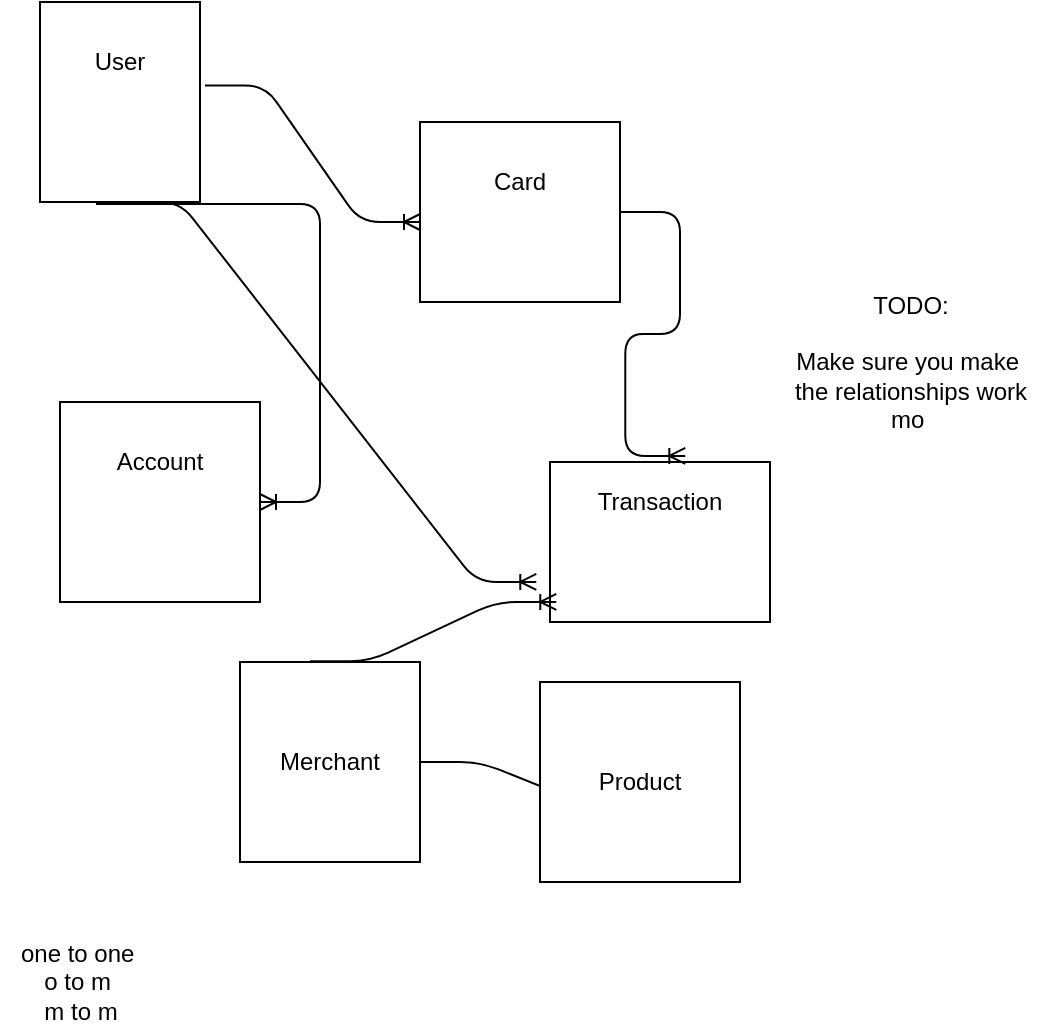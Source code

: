 <mxfile version="16.1.2" type="device" pages="4"><diagram id="JwgE5wydUqUoTv5bTrbS" name="db"><mxGraphModel dx="956" dy="759" grid="1" gridSize="10" guides="1" tooltips="1" connect="1" arrows="1" fold="1" page="1" pageScale="1" pageWidth="850" pageHeight="1100" math="0" shadow="0"><root><mxCell id="0"/><mxCell id="1" parent="0"/><mxCell id="WX4E17Bh7jQxIcgWUXcU-1" value="User" style="text;html=1;align=center;verticalAlign=middle;resizable=0;points=[];autosize=1;" parent="1" vertex="1"><mxGeometry x="90" y="90" width="40" height="20" as="geometry"/></mxCell><mxCell id="WX4E17Bh7jQxIcgWUXcU-2" value="" style="rounded=0;whiteSpace=wrap;html=1;" parent="1" vertex="1"><mxGeometry x="60" y="70" width="80" height="100" as="geometry"/></mxCell><mxCell id="WX4E17Bh7jQxIcgWUXcU-3" value="User" style="text;html=1;strokeColor=none;fillColor=none;align=center;verticalAlign=middle;whiteSpace=wrap;rounded=0;" parent="1" vertex="1"><mxGeometry x="80" y="90" width="40" height="20" as="geometry"/></mxCell><mxCell id="WX4E17Bh7jQxIcgWUXcU-4" value="User" style="text;html=1;align=center;verticalAlign=middle;resizable=0;points=[];autosize=1;" parent="1" vertex="1"><mxGeometry x="290" y="150" width="40" height="20" as="geometry"/></mxCell><mxCell id="WX4E17Bh7jQxIcgWUXcU-5" value="" style="rounded=0;whiteSpace=wrap;html=1;" parent="1" vertex="1"><mxGeometry x="250" y="130" width="100" height="90" as="geometry"/></mxCell><mxCell id="WX4E17Bh7jQxIcgWUXcU-6" value="Card" style="text;html=1;strokeColor=none;fillColor=none;align=center;verticalAlign=middle;whiteSpace=wrap;rounded=0;" parent="1" vertex="1"><mxGeometry x="280" y="150" width="40" height="20" as="geometry"/></mxCell><mxCell id="WX4E17Bh7jQxIcgWUXcU-8" value="" style="rounded=0;whiteSpace=wrap;html=1;" parent="1" vertex="1"><mxGeometry x="70" y="270" width="100" height="100" as="geometry"/></mxCell><mxCell id="WX4E17Bh7jQxIcgWUXcU-9" value="Account" style="text;html=1;strokeColor=none;fillColor=none;align=center;verticalAlign=middle;whiteSpace=wrap;rounded=0;" parent="1" vertex="1"><mxGeometry x="100" y="290" width="40" height="20" as="geometry"/></mxCell><mxCell id="WX4E17Bh7jQxIcgWUXcU-10" value="User" style="text;html=1;align=center;verticalAlign=middle;resizable=0;points=[];autosize=1;" parent="1" vertex="1"><mxGeometry x="350" y="310" width="40" height="20" as="geometry"/></mxCell><mxCell id="WX4E17Bh7jQxIcgWUXcU-11" value="" style="rounded=0;whiteSpace=wrap;html=1;" parent="1" vertex="1"><mxGeometry x="315" y="300" width="110" height="80" as="geometry"/></mxCell><mxCell id="WX4E17Bh7jQxIcgWUXcU-12" value="Transaction" style="text;html=1;strokeColor=none;fillColor=none;align=center;verticalAlign=middle;whiteSpace=wrap;rounded=0;" parent="1" vertex="1"><mxGeometry x="350" y="310" width="40" height="20" as="geometry"/></mxCell><mxCell id="WX4E17Bh7jQxIcgWUXcU-13" value="" style="edgeStyle=entityRelationEdgeStyle;fontSize=12;html=1;endArrow=ERoneToMany;exitX=1.031;exitY=0.417;exitDx=0;exitDy=0;exitPerimeter=0;" parent="1" source="WX4E17Bh7jQxIcgWUXcU-2" edge="1"><mxGeometry width="100" height="100" relative="1" as="geometry"><mxPoint x="150" y="280" as="sourcePoint"/><mxPoint x="250" y="180" as="targetPoint"/></mxGeometry></mxCell><mxCell id="WX4E17Bh7jQxIcgWUXcU-17" value="" style="edgeStyle=entityRelationEdgeStyle;fontSize=12;html=1;endArrow=ERoneToMany;" parent="1" target="WX4E17Bh7jQxIcgWUXcU-8" edge="1"><mxGeometry width="100" height="100" relative="1" as="geometry"><mxPoint x="88" y="171" as="sourcePoint"/><mxPoint x="246.28" y="289.96" as="targetPoint"/></mxGeometry></mxCell><mxCell id="WX4E17Bh7jQxIcgWUXcU-18" value="" style="edgeStyle=entityRelationEdgeStyle;fontSize=12;html=1;endArrow=ERoneToMany;" parent="1" edge="1"><mxGeometry width="100" height="100" relative="1" as="geometry"><mxPoint x="100" y="170" as="sourcePoint"/><mxPoint x="308.14" y="359.96" as="targetPoint"/></mxGeometry></mxCell><mxCell id="WX4E17Bh7jQxIcgWUXcU-20" value="" style="edgeStyle=entityRelationEdgeStyle;fontSize=12;html=1;endArrow=ERoneToMany;entryX=0.615;entryY=-0.038;entryDx=0;entryDy=0;entryPerimeter=0;" parent="1" source="WX4E17Bh7jQxIcgWUXcU-5" target="WX4E17Bh7jQxIcgWUXcU-11" edge="1"><mxGeometry width="100" height="100" relative="1" as="geometry"><mxPoint x="390" y="210" as="sourcePoint"/><mxPoint x="586.28" y="379.96" as="targetPoint"/></mxGeometry></mxCell><mxCell id="WX4E17Bh7jQxIcgWUXcU-21" value="Merchant" style="rounded=0;whiteSpace=wrap;html=1;" parent="1" vertex="1"><mxGeometry x="160" y="400" width="90" height="100" as="geometry"/></mxCell><mxCell id="WX4E17Bh7jQxIcgWUXcU-22" value="" style="edgeStyle=entityRelationEdgeStyle;fontSize=12;html=1;endArrow=ERoneToMany;exitX=0.389;exitY=-0.004;exitDx=0;exitDy=0;exitPerimeter=0;" parent="1" source="WX4E17Bh7jQxIcgWUXcU-21" edge="1"><mxGeometry width="100" height="100" relative="1" as="geometry"><mxPoint x="121.86" y="200" as="sourcePoint"/><mxPoint x="318.14" y="369.96" as="targetPoint"/></mxGeometry></mxCell><mxCell id="WX4E17Bh7jQxIcgWUXcU-23" value="" style="edgeStyle=entityRelationEdgeStyle;fontSize=12;html=1;endArrow=ERoneToMany;exitX=1;exitY=0.5;exitDx=0;exitDy=0;" parent="1" source="WX4E17Bh7jQxIcgWUXcU-21" edge="1"><mxGeometry width="100" height="100" relative="1" as="geometry"><mxPoint x="310" y="480" as="sourcePoint"/><mxPoint x="360" y="470" as="targetPoint"/></mxGeometry></mxCell><mxCell id="WX4E17Bh7jQxIcgWUXcU-24" value="Product" style="rounded=0;whiteSpace=wrap;html=1;" parent="1" vertex="1"><mxGeometry x="310" y="410" width="100" height="100" as="geometry"/></mxCell><mxCell id="FTfEsdUiIMuggbOqUNqW-1" value="one to one&amp;nbsp;&lt;br&gt;o to m&amp;nbsp;&lt;br&gt;m to m" style="text;html=1;align=center;verticalAlign=middle;resizable=0;points=[];autosize=1;strokeColor=none;fillColor=none;" parent="1" vertex="1"><mxGeometry x="40" y="535" width="80" height="50" as="geometry"/></mxCell><mxCell id="of5jpnXclozK2fwcP9dB-1" value="TODO:&lt;br&gt;&lt;br&gt;Make sure you make&amp;nbsp;&lt;br&gt;the relationships work&lt;br&gt;mo&amp;nbsp;" style="text;html=1;align=center;verticalAlign=middle;resizable=0;points=[];autosize=1;strokeColor=none;fillColor=none;" parent="1" vertex="1"><mxGeometry x="430" y="210" width="130" height="80" as="geometry"/></mxCell></root></mxGraphModel></diagram><diagram id="ro1Ao68AKuZ2dAjVSGYV" name="wi"><mxGraphModel dx="956" dy="759" grid="1" gridSize="10" guides="1" tooltips="1" connect="1" arrows="1" fold="1" page="1" pageScale="1" pageWidth="850" pageHeight="1100" math="0" shadow="0"><root><mxCell id="3gHMxTrJVBgLBJF7a33Z-0"/><mxCell id="3gHMxTrJVBgLBJF7a33Z-1" parent="3gHMxTrJVBgLBJF7a33Z-0"/><mxCell id="SJhMwsrnvNWmAL5m-h_R-0" value="" style="rounded=0;whiteSpace=wrap;html=1;" parent="3gHMxTrJVBgLBJF7a33Z-1" vertex="1"><mxGeometry x="50" y="55" width="110" height="180" as="geometry"/></mxCell><mxCell id="SJhMwsrnvNWmAL5m-h_R-1" value="" style="rounded=0;whiteSpace=wrap;html=1;" parent="3gHMxTrJVBgLBJF7a33Z-1" vertex="1"><mxGeometry x="200" y="50" width="120" height="180" as="geometry"/></mxCell><mxCell id="SJhMwsrnvNWmAL5m-h_R-2" value="login&lt;br&gt;" style="text;html=1;align=center;verticalAlign=middle;resizable=0;points=[];autosize=1;" parent="3gHMxTrJVBgLBJF7a33Z-1" vertex="1"><mxGeometry x="50" y="10" width="40" height="20" as="geometry"/></mxCell><mxCell id="SJhMwsrnvNWmAL5m-h_R-3" value="register&lt;br&gt;" style="text;html=1;align=center;verticalAlign=middle;resizable=0;points=[];autosize=1;" parent="3gHMxTrJVBgLBJF7a33Z-1" vertex="1"><mxGeometry x="225" y="15" width="60" height="20" as="geometry"/></mxCell><mxCell id="SJhMwsrnvNWmAL5m-h_R-4" value="userfront" style="text;html=1;align=center;verticalAlign=middle;resizable=0;points=[];autosize=1;" parent="3gHMxTrJVBgLBJF7a33Z-1" vertex="1"><mxGeometry x="360" y="10" width="60" height="20" as="geometry"/></mxCell><mxCell id="SJhMwsrnvNWmAL5m-h_R-5" value="" style="whiteSpace=wrap;html=1;" parent="3gHMxTrJVBgLBJF7a33Z-1" vertex="1"><mxGeometry x="340" y="50" width="120" height="180" as="geometry"/></mxCell><mxCell id="SJhMwsrnvNWmAL5m-h_R-7" value="addcard" style="text;html=1;align=center;verticalAlign=middle;resizable=0;points=[];autosize=1;" parent="3gHMxTrJVBgLBJF7a33Z-1" vertex="1"><mxGeometry x="510" y="15" width="60" height="20" as="geometry"/></mxCell><mxCell id="SJhMwsrnvNWmAL5m-h_R-9" value="cards" style="text;html=1;align=center;verticalAlign=middle;resizable=0;points=[];autosize=1;" parent="3gHMxTrJVBgLBJF7a33Z-1" vertex="1"><mxGeometry x="650" y="15" width="40" height="20" as="geometry"/></mxCell><mxCell id="SJhMwsrnvNWmAL5m-h_R-11" value="" style="whiteSpace=wrap;html=1;" parent="3gHMxTrJVBgLBJF7a33Z-1" vertex="1"><mxGeometry x="60" y="125" width="90" height="10" as="geometry"/></mxCell><mxCell id="SJhMwsrnvNWmAL5m-h_R-13" value="" style="whiteSpace=wrap;html=1;" parent="3gHMxTrJVBgLBJF7a33Z-1" vertex="1"><mxGeometry x="60" y="170" width="90" height="10" as="geometry"/></mxCell><mxCell id="5zjMmrtJe5dyoKzbRUpt-0" value="" style="whiteSpace=wrap;html=1;" parent="3gHMxTrJVBgLBJF7a33Z-1" vertex="1"><mxGeometry x="215" y="105" width="90" height="10" as="geometry"/></mxCell><mxCell id="5zjMmrtJe5dyoKzbRUpt-1" value="" style="whiteSpace=wrap;html=1;" parent="3gHMxTrJVBgLBJF7a33Z-1" vertex="1"><mxGeometry x="350" y="130" width="90" height="10" as="geometry"/></mxCell><mxCell id="5zjMmrtJe5dyoKzbRUpt-2" value="" style="whiteSpace=wrap;html=1;" parent="3gHMxTrJVBgLBJF7a33Z-1" vertex="1"><mxGeometry x="355" y="145" width="90" height="10" as="geometry"/></mxCell><mxCell id="5zjMmrtJe5dyoKzbRUpt-3" value="" style="whiteSpace=wrap;html=1;" parent="3gHMxTrJVBgLBJF7a33Z-1" vertex="1"><mxGeometry x="360" y="160" width="90" height="10" as="geometry"/></mxCell><mxCell id="5zjMmrtJe5dyoKzbRUpt-10" style="edgeStyle=orthogonalEdgeStyle;rounded=0;orthogonalLoop=1;jettySize=auto;html=1;entryX=0;entryY=0.5;entryDx=0;entryDy=0;" parent="3gHMxTrJVBgLBJF7a33Z-1" source="5zjMmrtJe5dyoKzbRUpt-9" target="SJhMwsrnvNWmAL5m-h_R-5" edge="1"><mxGeometry relative="1" as="geometry"><mxPoint x="330" y="250" as="targetPoint"/><Array as="points"><mxPoint x="360" y="250"/><mxPoint x="330" y="250"/><mxPoint x="330" y="140"/></Array></mxGeometry></mxCell><mxCell id="5zjMmrtJe5dyoKzbRUpt-9" value="name&amp;nbsp;&lt;br&gt;date seller amount card product" style="whiteSpace=wrap;html=1;" parent="3gHMxTrJVBgLBJF7a33Z-1" vertex="1"><mxGeometry x="260" y="270" width="200" height="30" as="geometry"/></mxCell><mxCell id="5zjMmrtJe5dyoKzbRUpt-11" value="email" style="text;html=1;align=center;verticalAlign=middle;resizable=0;points=[];autosize=1;" parent="3gHMxTrJVBgLBJF7a33Z-1" vertex="1"><mxGeometry x="210" y="80" width="40" height="20" as="geometry"/></mxCell><mxCell id="5zjMmrtJe5dyoKzbRUpt-12" value="pw&lt;br&gt;" style="text;html=1;align=center;verticalAlign=middle;resizable=0;points=[];autosize=1;" parent="3gHMxTrJVBgLBJF7a33Z-1" vertex="1"><mxGeometry x="210" y="155" width="30" height="20" as="geometry"/></mxCell><mxCell id="5zjMmrtJe5dyoKzbRUpt-13" value="uname" style="text;html=1;align=center;verticalAlign=middle;resizable=0;points=[];autosize=1;" parent="3gHMxTrJVBgLBJF7a33Z-1" vertex="1"><mxGeometry x="210" y="120" width="50" height="20" as="geometry"/></mxCell><mxCell id="5zjMmrtJe5dyoKzbRUpt-15" value="" style="rounded=0;whiteSpace=wrap;html=1;direction=west;" parent="3gHMxTrJVBgLBJF7a33Z-1" vertex="1"><mxGeometry x="215" y="145" width="90" height="10" as="geometry"/></mxCell><mxCell id="5zjMmrtJe5dyoKzbRUpt-16" value="" style="rounded=0;whiteSpace=wrap;html=1;direction=west;" parent="3gHMxTrJVBgLBJF7a33Z-1" vertex="1"><mxGeometry x="215" y="180" width="90" height="10" as="geometry"/></mxCell><mxCell id="5zjMmrtJe5dyoKzbRUpt-17" value="uname" style="text;html=1;align=center;verticalAlign=middle;resizable=0;points=[];autosize=1;" parent="3gHMxTrJVBgLBJF7a33Z-1" vertex="1"><mxGeometry x="55" y="100" width="50" height="20" as="geometry"/></mxCell><mxCell id="5zjMmrtJe5dyoKzbRUpt-18" value="" style="rounded=0;whiteSpace=wrap;html=1;" parent="3gHMxTrJVBgLBJF7a33Z-1" vertex="1"><mxGeometry x="50" y="55" width="110" height="15" as="geometry"/></mxCell><mxCell id="5zjMmrtJe5dyoKzbRUpt-19" value="pw&lt;br&gt;" style="text;html=1;align=center;verticalAlign=middle;resizable=0;points=[];autosize=1;" parent="3gHMxTrJVBgLBJF7a33Z-1" vertex="1"><mxGeometry x="55" y="140" width="30" height="20" as="geometry"/></mxCell><mxCell id="5zjMmrtJe5dyoKzbRUpt-26" value="" style="rounded=0;whiteSpace=wrap;html=1;" parent="3gHMxTrJVBgLBJF7a33Z-1" vertex="1"><mxGeometry x="200" y="350" width="125" height="180" as="geometry"/></mxCell><mxCell id="5zjMmrtJe5dyoKzbRUpt-29" value="transactions" style="text;html=1;align=center;verticalAlign=middle;resizable=0;points=[];autosize=1;" parent="3gHMxTrJVBgLBJF7a33Z-1" vertex="1"><mxGeometry x="350" y="90" width="80" height="20" as="geometry"/></mxCell><mxCell id="5zjMmrtJe5dyoKzbRUpt-31" value="submit" style="whiteSpace=wrap;html=1;" parent="3gHMxTrJVBgLBJF7a33Z-1" vertex="1"><mxGeometry x="215" y="195" width="40" height="20" as="geometry"/></mxCell><mxCell id="5zjMmrtJe5dyoKzbRUpt-32" value="submit" style="whiteSpace=wrap;html=1;" parent="3gHMxTrJVBgLBJF7a33Z-1" vertex="1"><mxGeometry x="60" y="195" width="40" height="15" as="geometry"/></mxCell><mxCell id="5zjMmrtJe5dyoKzbRUpt-35" value="" style="group" parent="3gHMxTrJVBgLBJF7a33Z-1" vertex="1" connectable="0"><mxGeometry x="620" y="55" width="120" height="180" as="geometry"/></mxCell><mxCell id="SJhMwsrnvNWmAL5m-h_R-6" value="" style="whiteSpace=wrap;html=1;" parent="5zjMmrtJe5dyoKzbRUpt-35" vertex="1"><mxGeometry width="120" height="180" as="geometry"/></mxCell><mxCell id="5zjMmrtJe5dyoKzbRUpt-5" value="" style="whiteSpace=wrap;html=1;" parent="5zjMmrtJe5dyoKzbRUpt-35" vertex="1"><mxGeometry x="10" y="40" width="30" height="20" as="geometry"/></mxCell><mxCell id="5zjMmrtJe5dyoKzbRUpt-21" value="" style="whiteSpace=wrap;html=1;" parent="5zjMmrtJe5dyoKzbRUpt-35" vertex="1"><mxGeometry x="42.5" y="40" width="35" height="20" as="geometry"/></mxCell><mxCell id="5zjMmrtJe5dyoKzbRUpt-22" value="" style="whiteSpace=wrap;html=1;" parent="5zjMmrtJe5dyoKzbRUpt-35" vertex="1"><mxGeometry x="80" y="40" width="30" height="20" as="geometry"/></mxCell><mxCell id="5zjMmrtJe5dyoKzbRUpt-37" value="" style="group" parent="3gHMxTrJVBgLBJF7a33Z-1" vertex="1" connectable="0"><mxGeometry x="490" y="50" width="110" height="180" as="geometry"/></mxCell><mxCell id="SJhMwsrnvNWmAL5m-h_R-8" value="" style="whiteSpace=wrap;html=1;" parent="5zjMmrtJe5dyoKzbRUpt-37" vertex="1"><mxGeometry width="110" height="180" as="geometry"/></mxCell><mxCell id="5zjMmrtJe5dyoKzbRUpt-36" value="" style="group" parent="5zjMmrtJe5dyoKzbRUpt-37" vertex="1" connectable="0"><mxGeometry x="5" y="20" width="100" height="105" as="geometry"/></mxCell><mxCell id="5zjMmrtJe5dyoKzbRUpt-6" value="" style="whiteSpace=wrap;html=1;" parent="5zjMmrtJe5dyoKzbRUpt-36" vertex="1"><mxGeometry x="10" y="20" width="90" height="10" as="geometry"/></mxCell><mxCell id="5zjMmrtJe5dyoKzbRUpt-7" value="" style="whiteSpace=wrap;html=1;" parent="5zjMmrtJe5dyoKzbRUpt-36" vertex="1"><mxGeometry x="10" y="40" width="90" height="10" as="geometry"/></mxCell><mxCell id="5zjMmrtJe5dyoKzbRUpt-23" value="" style="whiteSpace=wrap;html=1;" parent="5zjMmrtJe5dyoKzbRUpt-36" vertex="1"><mxGeometry x="10" y="55" width="90" height="10" as="geometry"/></mxCell><mxCell id="5zjMmrtJe5dyoKzbRUpt-24" value="" style="whiteSpace=wrap;html=1;" parent="5zjMmrtJe5dyoKzbRUpt-36" vertex="1"><mxGeometry x="40" y="95" width="20" height="10" as="geometry"/></mxCell><mxCell id="5zjMmrtJe5dyoKzbRUpt-25" value="" style="whiteSpace=wrap;html=1;" parent="5zjMmrtJe5dyoKzbRUpt-36" vertex="1"><mxGeometry x="10" y="95" width="20" height="10" as="geometry"/></mxCell><mxCell id="5zjMmrtJe5dyoKzbRUpt-30" value="number" style="text;html=1;align=center;verticalAlign=middle;resizable=0;points=[];autosize=1;" parent="5zjMmrtJe5dyoKzbRUpt-36" vertex="1"><mxGeometry width="60" height="20" as="geometry"/></mxCell><mxCell id="5zjMmrtJe5dyoKzbRUpt-39" value="edit card" style="text;html=1;align=center;verticalAlign=middle;resizable=0;points=[];autosize=1;" parent="3gHMxTrJVBgLBJF7a33Z-1" vertex="1"><mxGeometry x="190" y="320" width="60" height="20" as="geometry"/></mxCell><mxCell id="5zjMmrtJe5dyoKzbRUpt-40" value="" style="whiteSpace=wrap;html=1;" parent="3gHMxTrJVBgLBJF7a33Z-1" vertex="1"><mxGeometry x="207.5" y="390" width="105" height="10" as="geometry"/></mxCell><mxCell id="5zjMmrtJe5dyoKzbRUpt-42" value="" style="whiteSpace=wrap;html=1;" parent="3gHMxTrJVBgLBJF7a33Z-1" vertex="1"><mxGeometry x="210" y="440" width="105" height="10" as="geometry"/></mxCell><mxCell id="5zjMmrtJe5dyoKzbRUpt-43" value="save" style="whiteSpace=wrap;html=1;" parent="3gHMxTrJVBgLBJF7a33Z-1" vertex="1"><mxGeometry x="275" y="465" width="45" height="20" as="geometry"/></mxCell><mxCell id="5zjMmrtJe5dyoKzbRUpt-45" value="" style="whiteSpace=wrap;html=1;" parent="3gHMxTrJVBgLBJF7a33Z-1" vertex="1"><mxGeometry x="207.5" y="415" width="105" height="10" as="geometry"/></mxCell><mxCell id="5zjMmrtJe5dyoKzbRUpt-49" value="ability to delete cards&amp;nbsp;&lt;br&gt;&lt;br&gt;" style="text;html=1;align=center;verticalAlign=middle;resizable=0;points=[];autosize=1;" parent="3gHMxTrJVBgLBJF7a33Z-1" vertex="1"><mxGeometry x="657" y="235" width="130" height="30" as="geometry"/></mxCell><mxCell id="5zjMmrtJe5dyoKzbRUpt-50" value="ability to add cards" style="text;html=1;align=center;verticalAlign=middle;resizable=0;points=[];autosize=1;" parent="3gHMxTrJVBgLBJF7a33Z-1" vertex="1"><mxGeometry x="657" y="255" width="120" height="20" as="geometry"/></mxCell><mxCell id="5zjMmrtJe5dyoKzbRUpt-51" value="ability to edit cards&lt;br&gt;" style="text;html=1;align=center;verticalAlign=middle;resizable=0;points=[];autosize=1;" parent="3gHMxTrJVBgLBJF7a33Z-1" vertex="1"><mxGeometry x="662" y="280" width="110" height="20" as="geometry"/></mxCell><mxCell id="5zjMmrtJe5dyoKzbRUpt-52" value="" style="whiteSpace=wrap;html=1;" parent="3gHMxTrJVBgLBJF7a33Z-1" vertex="1"><mxGeometry x="45" y="1100" width="120" height="180" as="geometry"/></mxCell><mxCell id="5zjMmrtJe5dyoKzbRUpt-53" value="" style="whiteSpace=wrap;html=1;" parent="3gHMxTrJVBgLBJF7a33Z-1" vertex="1"><mxGeometry x="205" y="1100" width="120" height="180" as="geometry"/></mxCell><mxCell id="5zjMmrtJe5dyoKzbRUpt-54" value="contactus" style="text;html=1;align=center;verticalAlign=middle;resizable=0;points=[];autosize=1;" parent="3gHMxTrJVBgLBJF7a33Z-1" vertex="1"><mxGeometry x="50" y="1060" width="70" height="20" as="geometry"/></mxCell><mxCell id="5zjMmrtJe5dyoKzbRUpt-55" value="aboutus&lt;br&gt;" style="text;html=1;align=center;verticalAlign=middle;resizable=0;points=[];autosize=1;" parent="3gHMxTrJVBgLBJF7a33Z-1" vertex="1"><mxGeometry x="235" y="1070" width="60" height="20" as="geometry"/></mxCell><mxCell id="vPO2SaN2mSH85PDwEYwK-1" value="" style="rounded=0;whiteSpace=wrap;html=1;" parent="3gHMxTrJVBgLBJF7a33Z-1" vertex="1"><mxGeometry x="362.5" y="365" width="125" height="180" as="geometry"/></mxCell><mxCell id="vPO2SaN2mSH85PDwEYwK-2" value="&amp;nbsp;list of accounts" style="text;html=1;align=center;verticalAlign=middle;resizable=0;points=[];autosize=1;" parent="3gHMxTrJVBgLBJF7a33Z-1" vertex="1"><mxGeometry x="370" y="330" width="100" height="20" as="geometry"/></mxCell><mxCell id="vPO2SaN2mSH85PDwEYwK-7" style="edgeStyle=orthogonalEdgeStyle;rounded=0;orthogonalLoop=1;jettySize=auto;html=1;exitX=0.75;exitY=1;exitDx=0;exitDy=0;" parent="3gHMxTrJVBgLBJF7a33Z-1" source="vPO2SaN2mSH85PDwEYwK-6" edge="1"><mxGeometry relative="1" as="geometry"><mxPoint x="530" y="410" as="targetPoint"/></mxGeometry></mxCell><mxCell id="vPO2SaN2mSH85PDwEYwK-6" value="" style="whiteSpace=wrap;html=1;" parent="3gHMxTrJVBgLBJF7a33Z-1" vertex="1"><mxGeometry x="370" y="440" width="105" height="10" as="geometry"/></mxCell><mxCell id="vPO2SaN2mSH85PDwEYwK-8" value="Account ID and account type &lt;br&gt;balance" style="whiteSpace=wrap;html=1;" parent="3gHMxTrJVBgLBJF7a33Z-1" vertex="1"><mxGeometry x="530" y="345" width="120" height="60" as="geometry"/></mxCell><mxCell id="vPO2SaN2mSH85PDwEYwK-11" value="cancel" style="whiteSpace=wrap;html=1;" parent="3gHMxTrJVBgLBJF7a33Z-1" vertex="1"><mxGeometry x="212.5" y="465" width="45" height="20" as="geometry"/></mxCell><mxCell id="vPO2SaN2mSH85PDwEYwK-13" value="" style="rounded=0;whiteSpace=wrap;html=1;" parent="3gHMxTrJVBgLBJF7a33Z-1" vertex="1"><mxGeometry x="32.5" y="350" width="125" height="180" as="geometry"/></mxCell><mxCell id="vPO2SaN2mSH85PDwEYwK-14" value="edit account" style="text;html=1;align=center;verticalAlign=middle;resizable=0;points=[];autosize=1;" parent="3gHMxTrJVBgLBJF7a33Z-1" vertex="1"><mxGeometry x="47.5" y="320" width="80" height="20" as="geometry"/></mxCell><mxCell id="vPO2SaN2mSH85PDwEYwK-15" value="" style="whiteSpace=wrap;html=1;" parent="3gHMxTrJVBgLBJF7a33Z-1" vertex="1"><mxGeometry x="42.5" y="400" width="105" height="10" as="geometry"/></mxCell><mxCell id="vPO2SaN2mSH85PDwEYwK-16" value="" style="whiteSpace=wrap;html=1;" parent="3gHMxTrJVBgLBJF7a33Z-1" vertex="1"><mxGeometry x="45" y="450" width="105" height="10" as="geometry"/></mxCell><mxCell id="vPO2SaN2mSH85PDwEYwK-17" value="save" style="whiteSpace=wrap;html=1;" parent="3gHMxTrJVBgLBJF7a33Z-1" vertex="1"><mxGeometry x="110" y="475" width="45" height="20" as="geometry"/></mxCell><mxCell id="vPO2SaN2mSH85PDwEYwK-18" value="" style="whiteSpace=wrap;html=1;" parent="3gHMxTrJVBgLBJF7a33Z-1" vertex="1"><mxGeometry x="42.5" y="425" width="105" height="10" as="geometry"/></mxCell><mxCell id="vPO2SaN2mSH85PDwEYwK-19" value="cancel" style="whiteSpace=wrap;html=1;" parent="3gHMxTrJVBgLBJF7a33Z-1" vertex="1"><mxGeometry x="47.5" y="475" width="45" height="20" as="geometry"/></mxCell><mxCell id="vPO2SaN2mSH85PDwEYwK-22" value="" style="edgeStyle=orthogonalEdgeStyle;rounded=0;orthogonalLoop=1;jettySize=auto;html=1;" parent="3gHMxTrJVBgLBJF7a33Z-1" source="vPO2SaN2mSH85PDwEYwK-20" edge="1"><mxGeometry relative="1" as="geometry"><mxPoint x="427.517" y="480" as="targetPoint"/></mxGeometry></mxCell><mxCell id="vPO2SaN2mSH85PDwEYwK-20" value="delete" style="whiteSpace=wrap;html=1;" parent="3gHMxTrJVBgLBJF7a33Z-1" vertex="1"><mxGeometry x="560" y="485" width="52.5" height="20" as="geometry"/></mxCell><mxCell id="vPO2SaN2mSH85PDwEYwK-23" style="edgeStyle=orthogonalEdgeStyle;rounded=0;orthogonalLoop=1;jettySize=auto;html=1;" parent="3gHMxTrJVBgLBJF7a33Z-1" edge="1"><mxGeometry relative="1" as="geometry"><mxPoint x="555" y="530" as="sourcePoint"/><mxPoint x="485" y="450" as="targetPoint"/></mxGeometry></mxCell><mxCell id="vPO2SaN2mSH85PDwEYwK-21" value="edit" style="whiteSpace=wrap;html=1;" parent="3gHMxTrJVBgLBJF7a33Z-1" vertex="1"><mxGeometry x="555" y="540" width="45" height="20" as="geometry"/></mxCell><mxCell id="vPO2SaN2mSH85PDwEYwK-26" value="&amp;nbsp; &amp;nbsp; &amp;nbsp; &amp;nbsp; &amp;nbsp; &amp;nbsp; &amp;nbsp; &amp;nbsp; &amp;nbsp; &amp;nbsp; &amp;nbsp; &amp;nbsp; &amp;nbsp; &amp;nbsp; &amp;nbsp; &amp;nbsp; &amp;nbsp; &amp;nbsp; &amp;nbsp; &amp;nbsp; &amp;nbsp; &amp;nbsp; &amp;nbsp; &amp;nbsp; &amp;nbsp; &amp;nbsp; &amp;nbsp; &amp;nbsp; &amp;nbsp; &amp;nbsp; &amp;nbsp; &amp;nbsp;cards" style="rounded=0;whiteSpace=wrap;html=1;" parent="3gHMxTrJVBgLBJF7a33Z-1" vertex="1"><mxGeometry x="197" y="575" width="457" height="60" as="geometry"/></mxCell><mxCell id="vPO2SaN2mSH85PDwEYwK-27" value="" style="rounded=0;whiteSpace=wrap;html=1;" parent="3gHMxTrJVBgLBJF7a33Z-1" vertex="1"><mxGeometry x="589" y="575" width="65" height="100" as="geometry"/></mxCell><mxCell id="vPO2SaN2mSH85PDwEYwK-28" value="login&amp;nbsp;&lt;br&gt;register&lt;br&gt;accounts&amp;nbsp;&lt;br&gt;" style="text;html=1;align=center;verticalAlign=middle;resizable=0;points=[];autosize=1;" parent="3gHMxTrJVBgLBJF7a33Z-1" vertex="1"><mxGeometry x="662" y="580" width="70" height="50" as="geometry"/></mxCell><mxCell id="vPO2SaN2mSH85PDwEYwK-30" style="edgeStyle=orthogonalEdgeStyle;rounded=0;orthogonalLoop=1;jettySize=auto;html=1;entryX=1;entryY=0.25;entryDx=0;entryDy=0;" parent="3gHMxTrJVBgLBJF7a33Z-1" source="vPO2SaN2mSH85PDwEYwK-29" edge="1"><mxGeometry relative="1" as="geometry"><mxPoint x="485" y="405" as="targetPoint"/></mxGeometry></mxCell><mxCell id="vPO2SaN2mSH85PDwEYwK-29" value="add acc" style="rounded=0;whiteSpace=wrap;html=1;" parent="3gHMxTrJVBgLBJF7a33Z-1" vertex="1"><mxGeometry x="605" y="420" width="65" height="30" as="geometry"/></mxCell><mxCell id="vPO2SaN2mSH85PDwEYwK-31" value="&lt;span&gt;home&amp;nbsp;&amp;nbsp;&lt;/span&gt;" style="text;html=1;align=center;verticalAlign=middle;resizable=0;points=[];autosize=1;" parent="3gHMxTrJVBgLBJF7a33Z-1" vertex="1"><mxGeometry x="202" y="615" width="50" height="20" as="geometry"/></mxCell><mxCell id="PyXoDc09YCLQbLXaDn9o-11" value="name&amp;nbsp;&lt;br&gt;date seller amount card product" style="whiteSpace=wrap;html=1;" parent="3gHMxTrJVBgLBJF7a33Z-1" vertex="1"><mxGeometry x="720" y="550" width="200" height="30" as="geometry"/></mxCell><mxCell id="PyXoDc09YCLQbLXaDn9o-12" value="" style="group" parent="3gHMxTrJVBgLBJF7a33Z-1" vertex="1" connectable="0"><mxGeometry x="760" y="320" width="120" height="180" as="geometry"/></mxCell><mxCell id="PyXoDc09YCLQbLXaDn9o-6" value="" style="whiteSpace=wrap;html=1;" parent="PyXoDc09YCLQbLXaDn9o-12" vertex="1"><mxGeometry width="120" height="180" as="geometry"/></mxCell><mxCell id="PyXoDc09YCLQbLXaDn9o-7" value="" style="whiteSpace=wrap;html=1;" parent="PyXoDc09YCLQbLXaDn9o-12" vertex="1"><mxGeometry x="10" y="90" width="90" height="10" as="geometry"/></mxCell><mxCell id="PyXoDc09YCLQbLXaDn9o-8" value="" style="whiteSpace=wrap;html=1;" parent="PyXoDc09YCLQbLXaDn9o-12" vertex="1"><mxGeometry x="15" y="105" width="90" height="10" as="geometry"/></mxCell><mxCell id="PyXoDc09YCLQbLXaDn9o-9" value="" style="whiteSpace=wrap;html=1;" parent="PyXoDc09YCLQbLXaDn9o-12" vertex="1"><mxGeometry x="20" y="120" width="90" height="10" as="geometry"/></mxCell><mxCell id="PyXoDc09YCLQbLXaDn9o-10" value="transactions" style="text;html=1;align=center;verticalAlign=middle;resizable=0;points=[];autosize=1;" parent="PyXoDc09YCLQbLXaDn9o-12" vertex="1"><mxGeometry x="10" y="50" width="80" height="20" as="geometry"/></mxCell><mxCell id="mQS7kzpZJWEpRtkQyM0r-0" value="cards&lt;br&gt;home page&amp;nbsp;&lt;br&gt;" style="text;html=1;align=center;verticalAlign=middle;resizable=0;points=[];autosize=1;strokeColor=none;fillColor=none;" parent="3gHMxTrJVBgLBJF7a33Z-1" vertex="1"><mxGeometry x="780" y="75" width="80" height="30" as="geometry"/></mxCell></root></mxGraphModel></diagram><diagram id="X_oWRQeGslufVN1v_wBq" name="er diagram"><mxGraphModel dx="956" dy="759" grid="1" gridSize="10" guides="1" tooltips="1" connect="1" arrows="1" fold="1" page="1" pageScale="1" pageWidth="850" pageHeight="1100" math="0" shadow="0"><root><mxCell id="gStqw4wZ0DTylXuV5Vga-0"/><mxCell id="gStqw4wZ0DTylXuV5Vga-1" parent="gStqw4wZ0DTylXuV5Vga-0"/><mxCell id="iMKTZb2G_8U_SVkUxpeP-0" value="Text" style="text;html=1;strokeColor=none;fillColor=none;align=center;verticalAlign=middle;whiteSpace=wrap;rounded=0;" parent="gStqw4wZ0DTylXuV5Vga-1" vertex="1"><mxGeometry x="120" y="170" width="60" height="30" as="geometry"/></mxCell></root></mxGraphModel></diagram><diagram id="N1cmQh0KCCjLq6xz9eLa" name="Page-4"><mxGraphModel dx="956" dy="759" grid="1" gridSize="10" guides="1" tooltips="1" connect="1" arrows="1" fold="1" page="1" pageScale="1" pageWidth="850" pageHeight="1100" math="0" shadow="0"><root><mxCell id="eKXBFbyv94oAC61Kd_-7-0"/><mxCell id="eKXBFbyv94oAC61Kd_-7-1" parent="eKXBFbyv94oAC61Kd_-7-0"/><mxCell id="eQjBzO8InT8tnu35R5_5-0" value="" style="rounded=0;whiteSpace=wrap;html=1;" vertex="1" parent="eKXBFbyv94oAC61Kd_-7-1"><mxGeometry x="330" y="180" width="220" height="460" as="geometry"/></mxCell><mxCell id="eQjBzO8InT8tnu35R5_5-2" value="" style="rounded=0;whiteSpace=wrap;html=1;" vertex="1" parent="eKXBFbyv94oAC61Kd_-7-1"><mxGeometry x="70" y="180" width="220" height="460" as="geometry"/></mxCell><mxCell id="eQjBzO8InT8tnu35R5_5-1" value="" style="rounded=0;whiteSpace=wrap;html=1;" vertex="1" parent="eKXBFbyv94oAC61Kd_-7-1"><mxGeometry x="365" y="220" width="120" height="60" as="geometry"/></mxCell><mxCell id="sXojyOfbmCtDmThtbKH5-0" value="" style="rounded=0;whiteSpace=wrap;html=1;" vertex="1" parent="eKXBFbyv94oAC61Kd_-7-1"><mxGeometry x="110" y="220" width="120" height="60" as="geometry"/></mxCell><mxCell id="sXojyOfbmCtDmThtbKH5-1" value="" style="rounded=0;whiteSpace=wrap;html=1;" vertex="1" parent="eKXBFbyv94oAC61Kd_-7-1"><mxGeometry x="110" y="320" width="120" height="60" as="geometry"/></mxCell></root></mxGraphModel></diagram></mxfile>